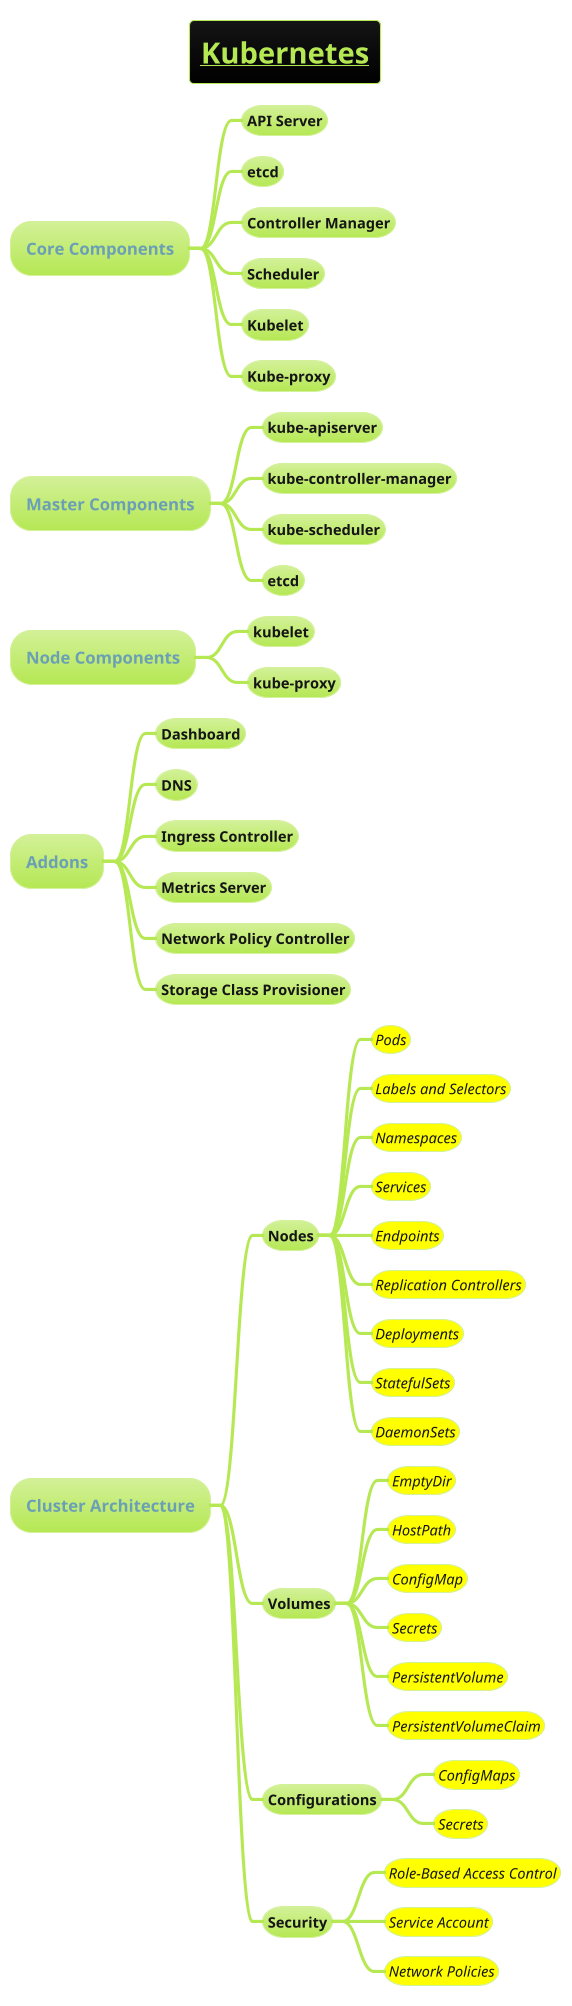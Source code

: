 @startmindmap
title = __Kubernetes__
!theme hacker

* Core Components
** API Server
** etcd
** Controller Manager
** Scheduler
** Kubelet
** Kube-proxy
* Master Components
** kube-apiserver
** kube-controller-manager
** kube-scheduler
** etcd
* Node Components
** kubelet
** kube-proxy
* Addons
** Dashboard
** DNS
** Ingress Controller
** Metrics Server
** Network Policy Controller
** Storage Class Provisioner
* Cluster Architecture
** Nodes
***[#yellow] ====<size:14>Pods
***[#yellow] ====<size:14>Labels and Selectors
***[#yellow] ====<size:14>Namespaces
***[#yellow] ====<size:14>Services
***[#yellow] ====<size:14>Endpoints
***[#yellow] ====<size:14>Replication Controllers
***[#yellow] ====<size:14>Deployments
***[#yellow] ====<size:14>StatefulSets
***[#yellow] ====<size:14>DaemonSets
** Volumes
***[#yellow] ====<size:14>EmptyDir
***[#yellow] ====<size:14>HostPath
***[#yellow] ====<size:14>ConfigMap
***[#yellow] ====<size:14>Secrets
***[#yellow] ====<size:14>PersistentVolume
***[#yellow] ====<size:14>PersistentVolumeClaim
** Configurations
***[#yellow] ====<size:14>ConfigMaps
***[#yellow] ====<size:14>Secrets
** Security
***[#yellow] ====<size:14>Role-Based Access Control
***[#yellow] ====<size:14>Service Account
***[#yellow] ====<size:14>Network Policies
@endmindmap